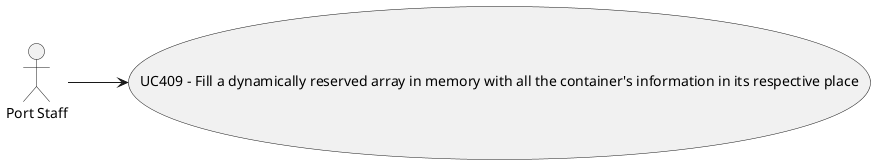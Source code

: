 @startuml
left to right direction
:Port Staff: --> (UC409 - Fill a dynamically reserved array in memory with all the container's information in its respective place)

@enduml